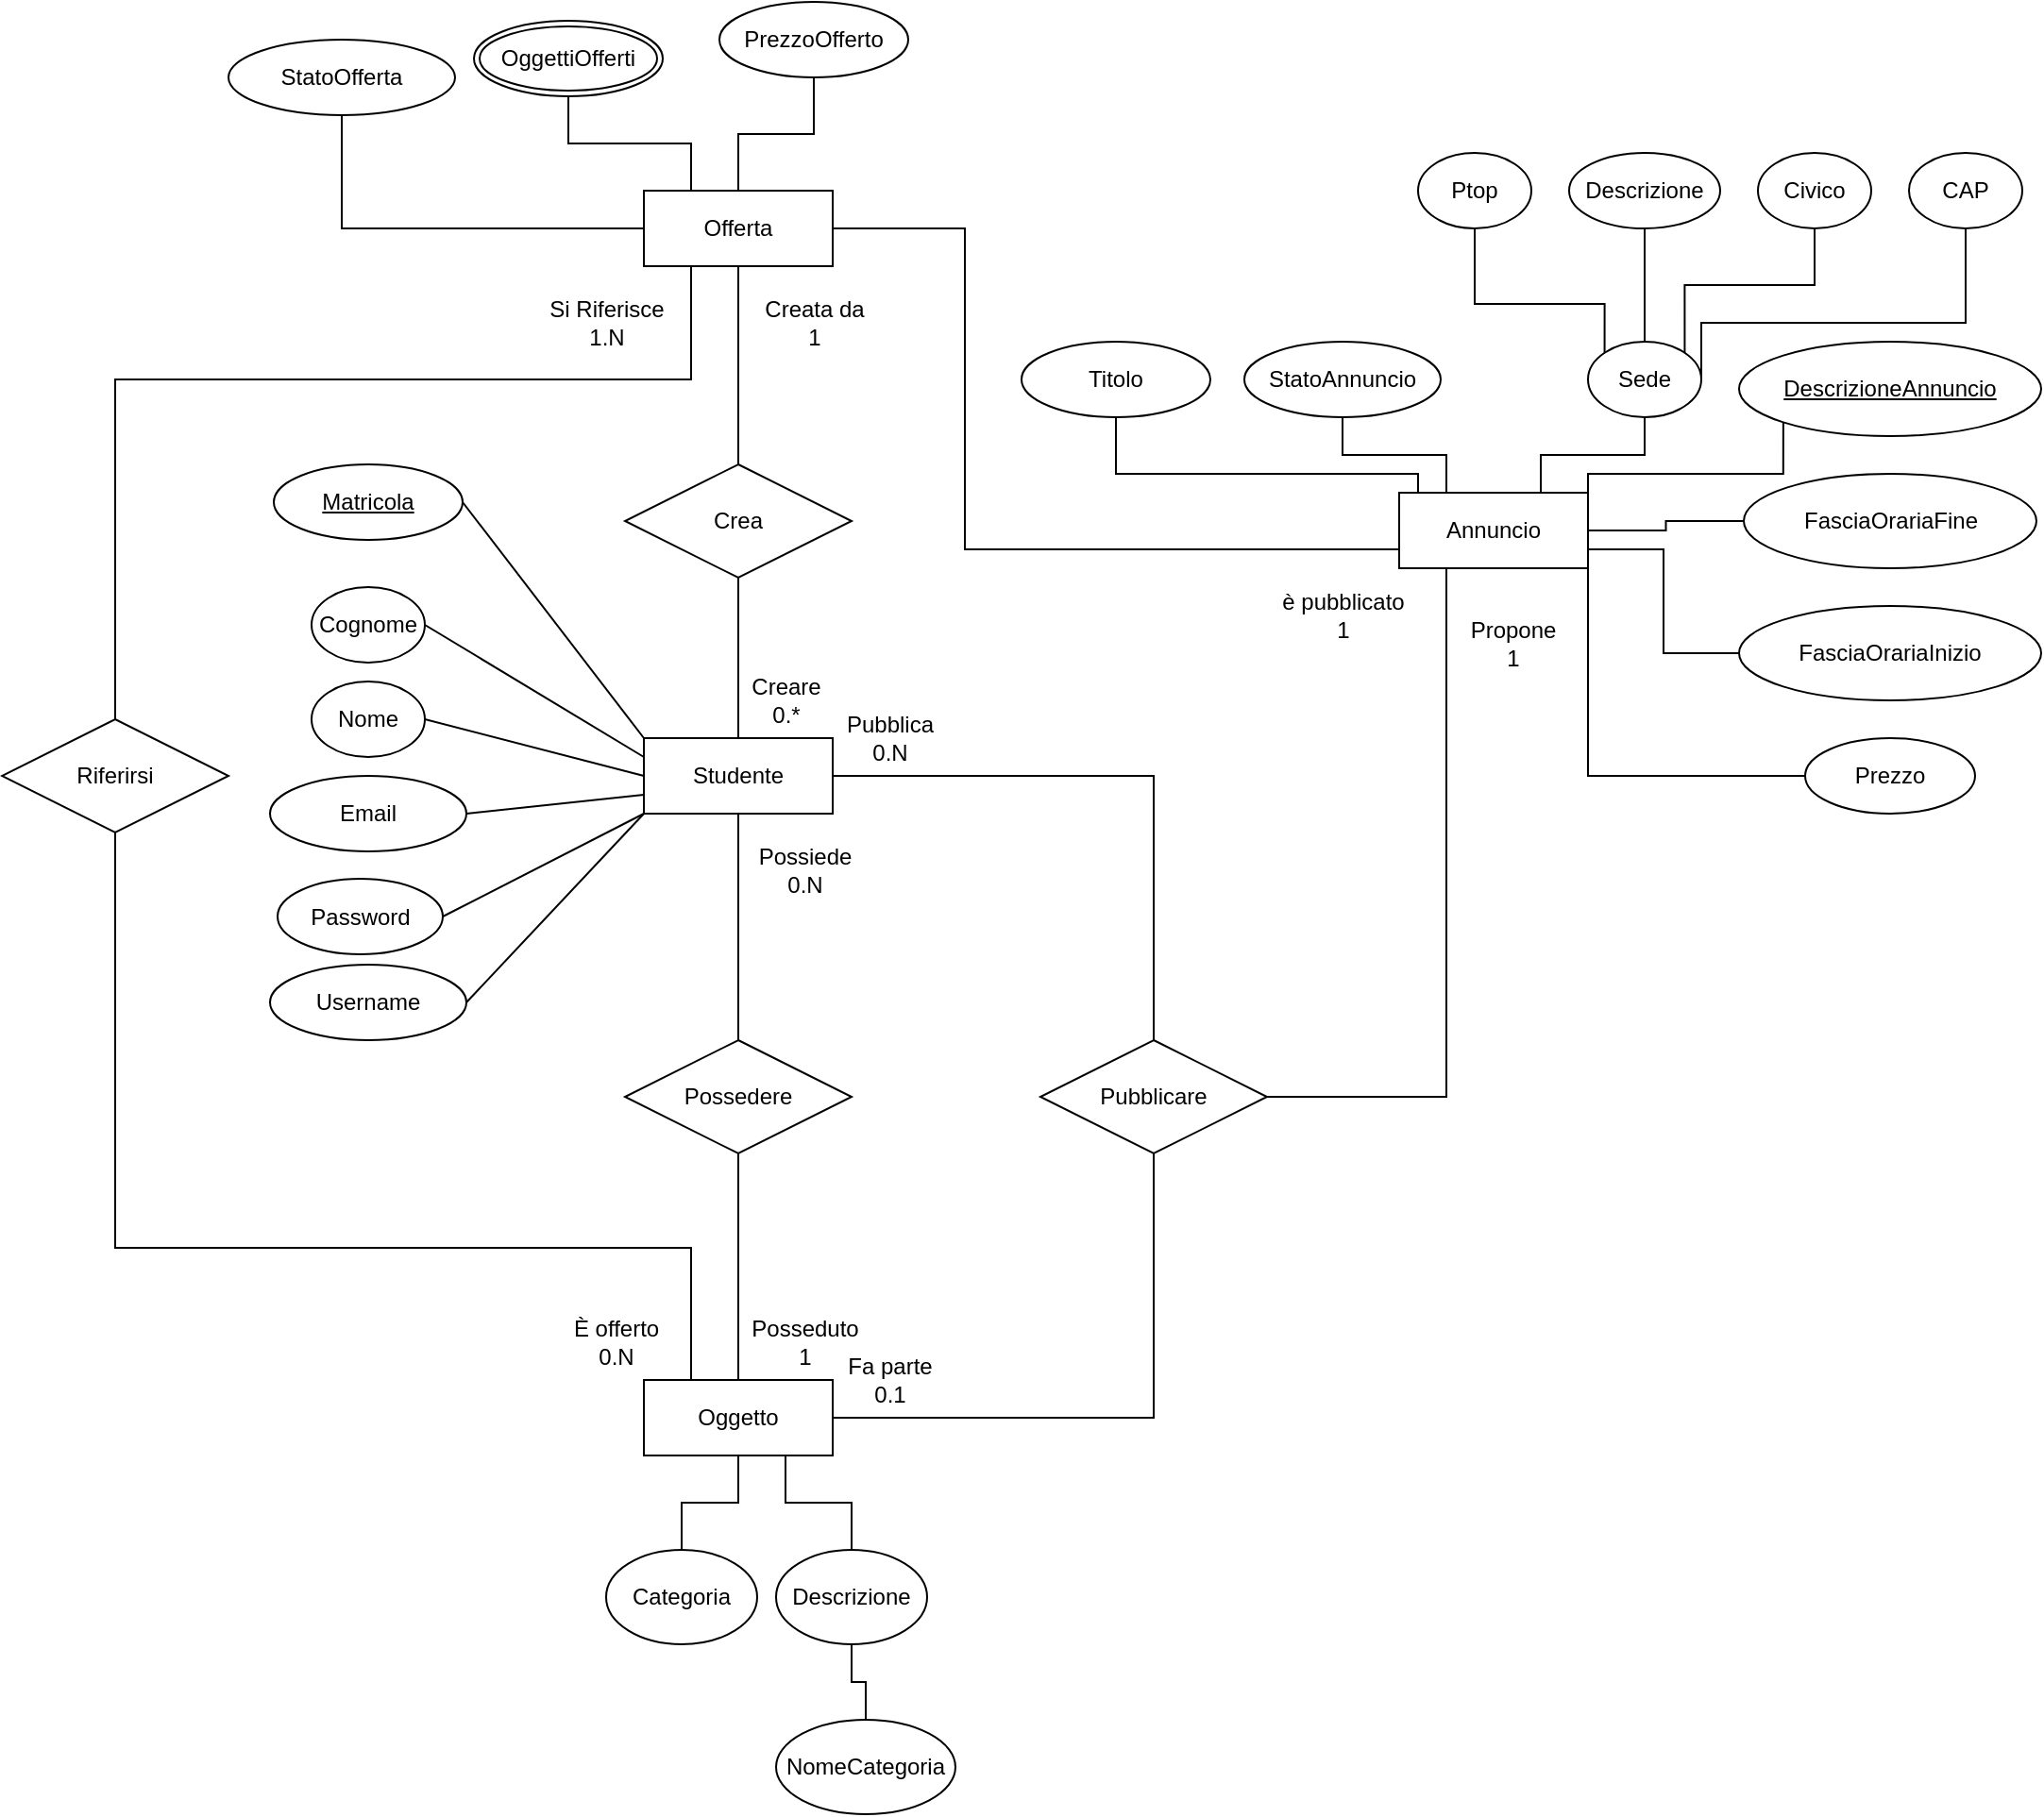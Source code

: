 <mxfile version="28.2.5">
  <diagram name="Pagina-1" id="c3YjRhcxrO6OeLWYxC6G">
    <mxGraphModel dx="1700" dy="434" grid="1" gridSize="10" guides="1" tooltips="1" connect="1" arrows="1" fold="1" page="1" pageScale="1" pageWidth="827" pageHeight="1169" math="0" shadow="0">
      <root>
        <mxCell id="0" />
        <mxCell id="1" parent="0" />
        <mxCell id="PnyB9ctyr1oSiVZDVNeJ-6" value="&lt;span style=&quot;text-align: left;&quot;&gt;Titolo&lt;/span&gt;" style="ellipse;whiteSpace=wrap;html=1;fontStyle=0" parent="1" vertex="1">
          <mxGeometry x="230" y="260" width="100" height="40" as="geometry" />
        </mxCell>
        <mxCell id="PnyB9ctyr1oSiVZDVNeJ-7" value="&lt;span style=&quot;text-align: left;&quot;&gt;FasciaOrariaFine&lt;/span&gt;" style="ellipse;whiteSpace=wrap;html=1;" parent="1" vertex="1">
          <mxGeometry x="612.5" y="330" width="155" height="50" as="geometry" />
        </mxCell>
        <mxCell id="PnyB9ctyr1oSiVZDVNeJ-112" style="edgeStyle=orthogonalEdgeStyle;rounded=0;orthogonalLoop=1;jettySize=auto;html=1;exitX=0;exitY=0;exitDx=0;exitDy=0;entryX=0.5;entryY=1;entryDx=0;entryDy=0;endArrow=none;startFill=0;" parent="1" source="PnyB9ctyr1oSiVZDVNeJ-8" target="PnyB9ctyr1oSiVZDVNeJ-108" edge="1">
          <mxGeometry relative="1" as="geometry">
            <Array as="points">
              <mxPoint x="539" y="240" />
              <mxPoint x="470" y="240" />
            </Array>
          </mxGeometry>
        </mxCell>
        <mxCell id="PnyB9ctyr1oSiVZDVNeJ-113" style="edgeStyle=orthogonalEdgeStyle;rounded=0;orthogonalLoop=1;jettySize=auto;html=1;exitX=0.5;exitY=0;exitDx=0;exitDy=0;endArrow=none;startFill=0;" parent="1" source="PnyB9ctyr1oSiVZDVNeJ-8" target="PnyB9ctyr1oSiVZDVNeJ-110" edge="1">
          <mxGeometry relative="1" as="geometry" />
        </mxCell>
        <mxCell id="PnyB9ctyr1oSiVZDVNeJ-114" style="edgeStyle=orthogonalEdgeStyle;rounded=0;orthogonalLoop=1;jettySize=auto;html=1;exitX=1;exitY=0;exitDx=0;exitDy=0;entryX=0.5;entryY=1;entryDx=0;entryDy=0;endArrow=none;startFill=0;" parent="1" source="PnyB9ctyr1oSiVZDVNeJ-8" target="PnyB9ctyr1oSiVZDVNeJ-109" edge="1">
          <mxGeometry relative="1" as="geometry">
            <Array as="points">
              <mxPoint x="581" y="230" />
              <mxPoint x="650" y="230" />
            </Array>
          </mxGeometry>
        </mxCell>
        <mxCell id="PnyB9ctyr1oSiVZDVNeJ-115" style="edgeStyle=orthogonalEdgeStyle;rounded=0;orthogonalLoop=1;jettySize=auto;html=1;exitX=1;exitY=0.5;exitDx=0;exitDy=0;entryX=0.5;entryY=1;entryDx=0;entryDy=0;endArrow=none;startFill=0;" parent="1" source="PnyB9ctyr1oSiVZDVNeJ-8" target="PnyB9ctyr1oSiVZDVNeJ-111" edge="1">
          <mxGeometry relative="1" as="geometry">
            <Array as="points">
              <mxPoint x="590" y="250" />
              <mxPoint x="730" y="250" />
            </Array>
          </mxGeometry>
        </mxCell>
        <mxCell id="PnyB9ctyr1oSiVZDVNeJ-8" value="&lt;span style=&quot;text-align: left;&quot;&gt;Sede&lt;/span&gt;" style="ellipse;whiteSpace=wrap;html=1;" parent="1" vertex="1">
          <mxGeometry x="530" y="260" width="60" height="40" as="geometry" />
        </mxCell>
        <mxCell id="PnyB9ctyr1oSiVZDVNeJ-9" value="&lt;span style=&quot;text-align: left;&quot;&gt;StatoAnnuncio&lt;/span&gt;" style="ellipse;whiteSpace=wrap;html=1;" parent="1" vertex="1">
          <mxGeometry x="348" y="260" width="104" height="40" as="geometry" />
        </mxCell>
        <mxCell id="PnyB9ctyr1oSiVZDVNeJ-10" value="&lt;span style=&quot;text-align: left;&quot;&gt;FasciaOrariaInizio&lt;/span&gt;" style="ellipse;whiteSpace=wrap;html=1;" parent="1" vertex="1">
          <mxGeometry x="610" y="400" width="160" height="50" as="geometry" />
        </mxCell>
        <mxCell id="PnyB9ctyr1oSiVZDVNeJ-11" value="&lt;span style=&quot;text-align: left;&quot;&gt;DescrizioneAnnuncio&lt;/span&gt;" style="ellipse;whiteSpace=wrap;html=1;fontStyle=4" parent="1" vertex="1">
          <mxGeometry x="610" y="260" width="160" height="50" as="geometry" />
        </mxCell>
        <mxCell id="PnyB9ctyr1oSiVZDVNeJ-25" style="edgeStyle=orthogonalEdgeStyle;rounded=0;orthogonalLoop=1;jettySize=auto;html=1;exitX=0.25;exitY=0;exitDx=0;exitDy=0;endArrow=none;startFill=0;" parent="1" source="PnyB9ctyr1oSiVZDVNeJ-18" target="PnyB9ctyr1oSiVZDVNeJ-9" edge="1">
          <mxGeometry relative="1" as="geometry" />
        </mxCell>
        <mxCell id="PnyB9ctyr1oSiVZDVNeJ-27" style="edgeStyle=orthogonalEdgeStyle;rounded=0;orthogonalLoop=1;jettySize=auto;html=1;exitX=0.75;exitY=0;exitDx=0;exitDy=0;endArrow=none;startFill=0;" parent="1" source="PnyB9ctyr1oSiVZDVNeJ-18" target="PnyB9ctyr1oSiVZDVNeJ-8" edge="1">
          <mxGeometry relative="1" as="geometry" />
        </mxCell>
        <mxCell id="PnyB9ctyr1oSiVZDVNeJ-28" style="edgeStyle=orthogonalEdgeStyle;rounded=0;orthogonalLoop=1;jettySize=auto;html=1;exitX=1;exitY=0;exitDx=0;exitDy=0;entryX=0;entryY=1;entryDx=0;entryDy=0;endArrow=none;startFill=0;" parent="1" source="PnyB9ctyr1oSiVZDVNeJ-18" target="PnyB9ctyr1oSiVZDVNeJ-11" edge="1">
          <mxGeometry relative="1" as="geometry">
            <Array as="points">
              <mxPoint x="530" y="330" />
              <mxPoint x="633" y="330" />
            </Array>
          </mxGeometry>
        </mxCell>
        <mxCell id="PnyB9ctyr1oSiVZDVNeJ-29" style="edgeStyle=orthogonalEdgeStyle;rounded=0;orthogonalLoop=1;jettySize=auto;html=1;exitX=1;exitY=0.5;exitDx=0;exitDy=0;entryX=0;entryY=0.5;entryDx=0;entryDy=0;endArrow=none;startFill=0;" parent="1" source="PnyB9ctyr1oSiVZDVNeJ-18" target="PnyB9ctyr1oSiVZDVNeJ-7" edge="1">
          <mxGeometry relative="1" as="geometry" />
        </mxCell>
        <mxCell id="PnyB9ctyr1oSiVZDVNeJ-30" style="edgeStyle=orthogonalEdgeStyle;rounded=0;orthogonalLoop=1;jettySize=auto;html=1;exitX=1;exitY=1;exitDx=0;exitDy=0;entryX=0;entryY=0.5;entryDx=0;entryDy=0;endArrow=none;startFill=0;" parent="1" source="PnyB9ctyr1oSiVZDVNeJ-18" target="PnyB9ctyr1oSiVZDVNeJ-10" edge="1">
          <mxGeometry relative="1" as="geometry">
            <Array as="points">
              <mxPoint x="570" y="370" />
              <mxPoint x="570" y="425" />
            </Array>
          </mxGeometry>
        </mxCell>
        <mxCell id="PnyB9ctyr1oSiVZDVNeJ-31" style="edgeStyle=orthogonalEdgeStyle;rounded=0;orthogonalLoop=1;jettySize=auto;html=1;exitX=0;exitY=0.5;exitDx=0;exitDy=0;entryX=0.5;entryY=1;entryDx=0;entryDy=0;endArrow=none;startFill=0;" parent="1" source="PnyB9ctyr1oSiVZDVNeJ-18" target="PnyB9ctyr1oSiVZDVNeJ-6" edge="1">
          <mxGeometry relative="1" as="geometry">
            <Array as="points">
              <mxPoint x="440" y="360" />
              <mxPoint x="440" y="330" />
              <mxPoint x="280" y="330" />
            </Array>
          </mxGeometry>
        </mxCell>
        <mxCell id="PnyB9ctyr1oSiVZDVNeJ-18" value="Annuncio" style="rounded=0;whiteSpace=wrap;html=1;" parent="1" vertex="1">
          <mxGeometry x="430" y="340" width="100" height="40" as="geometry" />
        </mxCell>
        <mxCell id="PnyB9ctyr1oSiVZDVNeJ-33" style="edgeStyle=orthogonalEdgeStyle;rounded=0;orthogonalLoop=1;jettySize=auto;html=1;exitX=0;exitY=0.5;exitDx=0;exitDy=0;entryX=1;entryY=1;entryDx=0;entryDy=0;endArrow=none;startFill=0;" parent="1" source="PnyB9ctyr1oSiVZDVNeJ-32" target="PnyB9ctyr1oSiVZDVNeJ-18" edge="1">
          <mxGeometry relative="1" as="geometry" />
        </mxCell>
        <mxCell id="PnyB9ctyr1oSiVZDVNeJ-32" value="&lt;span style=&quot;text-align: left;&quot;&gt;Prezzo&lt;/span&gt;" style="ellipse;whiteSpace=wrap;html=1;" parent="1" vertex="1">
          <mxGeometry x="645" y="470" width="90" height="40" as="geometry" />
        </mxCell>
        <mxCell id="PnyB9ctyr1oSiVZDVNeJ-103" style="rounded=0;orthogonalLoop=1;jettySize=auto;html=1;exitX=1;exitY=0.5;exitDx=0;exitDy=0;entryX=0;entryY=0.5;entryDx=0;entryDy=0;endArrow=none;startFill=0;" parent="1" source="PnyB9ctyr1oSiVZDVNeJ-37" target="PnyB9ctyr1oSiVZDVNeJ-54" edge="1">
          <mxGeometry relative="1" as="geometry" />
        </mxCell>
        <mxCell id="PnyB9ctyr1oSiVZDVNeJ-37" value="&lt;span style=&quot;text-align: left;&quot;&gt;Nome&lt;/span&gt;" style="ellipse;whiteSpace=wrap;html=1;" parent="1" vertex="1">
          <mxGeometry x="-146" y="440" width="60" height="40" as="geometry" />
        </mxCell>
        <mxCell id="PnyB9ctyr1oSiVZDVNeJ-105" style="rounded=0;orthogonalLoop=1;jettySize=auto;html=1;exitX=1;exitY=0.5;exitDx=0;exitDy=0;entryX=0;entryY=0;entryDx=0;entryDy=0;endArrow=none;startFill=0;" parent="1" source="PnyB9ctyr1oSiVZDVNeJ-38" target="PnyB9ctyr1oSiVZDVNeJ-54" edge="1">
          <mxGeometry relative="1" as="geometry" />
        </mxCell>
        <mxCell id="PnyB9ctyr1oSiVZDVNeJ-38" value="&lt;span style=&quot;text-align: left;&quot;&gt;Matricola&lt;/span&gt;" style="ellipse;whiteSpace=wrap;html=1;fontStyle=4" parent="1" vertex="1">
          <mxGeometry x="-166" y="325" width="100" height="40" as="geometry" />
        </mxCell>
        <mxCell id="PnyB9ctyr1oSiVZDVNeJ-102" style="rounded=0;orthogonalLoop=1;jettySize=auto;html=1;exitX=1;exitY=0.5;exitDx=0;exitDy=0;entryX=0;entryY=0.25;entryDx=0;entryDy=0;endArrow=none;startFill=0;" parent="1" source="PnyB9ctyr1oSiVZDVNeJ-40" target="PnyB9ctyr1oSiVZDVNeJ-54" edge="1">
          <mxGeometry relative="1" as="geometry" />
        </mxCell>
        <mxCell id="PnyB9ctyr1oSiVZDVNeJ-40" value="&lt;span style=&quot;text-align: left;&quot;&gt;Cognome&lt;/span&gt;" style="ellipse;whiteSpace=wrap;html=1;" parent="1" vertex="1">
          <mxGeometry x="-146" y="390" width="60" height="40" as="geometry" />
        </mxCell>
        <mxCell id="PnyB9ctyr1oSiVZDVNeJ-104" style="rounded=0;orthogonalLoop=1;jettySize=auto;html=1;exitX=1;exitY=0.5;exitDx=0;exitDy=0;entryX=0;entryY=0.75;entryDx=0;entryDy=0;endArrow=none;startFill=0;" parent="1" source="PnyB9ctyr1oSiVZDVNeJ-44" target="PnyB9ctyr1oSiVZDVNeJ-54" edge="1">
          <mxGeometry relative="1" as="geometry" />
        </mxCell>
        <mxCell id="PnyB9ctyr1oSiVZDVNeJ-44" value="&lt;span style=&quot;text-align: left;&quot;&gt;Email&lt;/span&gt;" style="ellipse;whiteSpace=wrap;html=1;fontStyle=0" parent="1" vertex="1">
          <mxGeometry x="-168" y="490" width="104" height="40" as="geometry" />
        </mxCell>
        <mxCell id="PnyB9ctyr1oSiVZDVNeJ-101" style="rounded=0;orthogonalLoop=1;jettySize=auto;html=1;exitX=1;exitY=0.5;exitDx=0;exitDy=0;entryX=0;entryY=1;entryDx=0;entryDy=0;endArrow=none;startFill=0;" parent="1" source="PnyB9ctyr1oSiVZDVNeJ-46" target="PnyB9ctyr1oSiVZDVNeJ-54" edge="1">
          <mxGeometry relative="1" as="geometry" />
        </mxCell>
        <mxCell id="PnyB9ctyr1oSiVZDVNeJ-46" value="&lt;span style=&quot;text-align: left;&quot;&gt;Password&lt;/span&gt;" style="ellipse;whiteSpace=wrap;html=1;" parent="1" vertex="1">
          <mxGeometry x="-164" y="544.5" width="87.5" height="40" as="geometry" />
        </mxCell>
        <mxCell id="PnyB9ctyr1oSiVZDVNeJ-122" style="edgeStyle=orthogonalEdgeStyle;rounded=0;orthogonalLoop=1;jettySize=auto;html=1;exitX=1;exitY=0.5;exitDx=0;exitDy=0;entryX=0.5;entryY=0;entryDx=0;entryDy=0;endArrow=none;endFill=0;" parent="1" source="PnyB9ctyr1oSiVZDVNeJ-54" target="PnyB9ctyr1oSiVZDVNeJ-119" edge="1">
          <mxGeometry relative="1" as="geometry" />
        </mxCell>
        <mxCell id="PnyB9ctyr1oSiVZDVNeJ-139" style="edgeStyle=orthogonalEdgeStyle;rounded=0;orthogonalLoop=1;jettySize=auto;html=1;exitX=0.5;exitY=0;exitDx=0;exitDy=0;endArrow=none;endFill=0;" parent="1" source="PnyB9ctyr1oSiVZDVNeJ-54" target="PnyB9ctyr1oSiVZDVNeJ-138" edge="1">
          <mxGeometry relative="1" as="geometry" />
        </mxCell>
        <mxCell id="VyfsgrLbIHburpJPT_yy-7" style="rounded=0;orthogonalLoop=1;jettySize=auto;html=1;exitX=0;exitY=1;exitDx=0;exitDy=0;entryX=1;entryY=0.5;entryDx=0;entryDy=0;endArrow=none;endFill=0;" edge="1" parent="1" source="PnyB9ctyr1oSiVZDVNeJ-54" target="VyfsgrLbIHburpJPT_yy-6">
          <mxGeometry relative="1" as="geometry" />
        </mxCell>
        <mxCell id="PnyB9ctyr1oSiVZDVNeJ-54" value="Studente" style="rounded=0;whiteSpace=wrap;html=1;" parent="1" vertex="1">
          <mxGeometry x="30" y="470" width="100" height="40" as="geometry" />
        </mxCell>
        <mxCell id="PnyB9ctyr1oSiVZDVNeJ-64" value="&lt;span style=&quot;text-align: left;&quot;&gt;Categoria&lt;/span&gt;" style="ellipse;whiteSpace=wrap;html=1;" parent="1" vertex="1">
          <mxGeometry x="10" y="900" width="80" height="50" as="geometry" />
        </mxCell>
        <mxCell id="VyfsgrLbIHburpJPT_yy-4" style="edgeStyle=orthogonalEdgeStyle;rounded=0;orthogonalLoop=1;jettySize=auto;html=1;exitX=0.5;exitY=1;exitDx=0;exitDy=0;endArrow=none;endFill=0;" edge="1" parent="1" source="PnyB9ctyr1oSiVZDVNeJ-66" target="VyfsgrLbIHburpJPT_yy-3">
          <mxGeometry relative="1" as="geometry" />
        </mxCell>
        <mxCell id="PnyB9ctyr1oSiVZDVNeJ-66" value="&lt;span style=&quot;text-align: left;&quot;&gt;Descrizione&lt;/span&gt;" style="ellipse;whiteSpace=wrap;html=1;" parent="1" vertex="1">
          <mxGeometry x="100" y="900" width="80" height="50" as="geometry" />
        </mxCell>
        <mxCell id="PnyB9ctyr1oSiVZDVNeJ-123" style="edgeStyle=orthogonalEdgeStyle;rounded=0;orthogonalLoop=1;jettySize=auto;html=1;exitX=1;exitY=0.5;exitDx=0;exitDy=0;endArrow=none;endFill=0;" parent="1" source="PnyB9ctyr1oSiVZDVNeJ-74" target="PnyB9ctyr1oSiVZDVNeJ-119" edge="1">
          <mxGeometry relative="1" as="geometry" />
        </mxCell>
        <mxCell id="PnyB9ctyr1oSiVZDVNeJ-126" style="edgeStyle=orthogonalEdgeStyle;rounded=0;orthogonalLoop=1;jettySize=auto;html=1;exitX=0.25;exitY=0;exitDx=0;exitDy=0;entryX=0.5;entryY=1;entryDx=0;entryDy=0;endArrow=none;startFill=0;" parent="1" source="PnyB9ctyr1oSiVZDVNeJ-74" target="PnyB9ctyr1oSiVZDVNeJ-125" edge="1">
          <mxGeometry relative="1" as="geometry">
            <Array as="points">
              <mxPoint x="55" y="740" />
              <mxPoint x="-250" y="740" />
            </Array>
          </mxGeometry>
        </mxCell>
        <mxCell id="PnyB9ctyr1oSiVZDVNeJ-134" style="edgeStyle=orthogonalEdgeStyle;rounded=0;orthogonalLoop=1;jettySize=auto;html=1;exitX=0.5;exitY=0;exitDx=0;exitDy=0;entryX=0.5;entryY=1;entryDx=0;entryDy=0;endArrow=none;startFill=0;" parent="1" source="PnyB9ctyr1oSiVZDVNeJ-74" target="PnyB9ctyr1oSiVZDVNeJ-133" edge="1">
          <mxGeometry relative="1" as="geometry" />
        </mxCell>
        <mxCell id="VyfsgrLbIHburpJPT_yy-1" style="edgeStyle=orthogonalEdgeStyle;rounded=0;orthogonalLoop=1;jettySize=auto;html=1;exitX=0.5;exitY=1;exitDx=0;exitDy=0;entryX=0.5;entryY=0;entryDx=0;entryDy=0;endArrow=none;endFill=0;" edge="1" parent="1" source="PnyB9ctyr1oSiVZDVNeJ-74" target="PnyB9ctyr1oSiVZDVNeJ-64">
          <mxGeometry relative="1" as="geometry" />
        </mxCell>
        <mxCell id="VyfsgrLbIHburpJPT_yy-2" style="edgeStyle=orthogonalEdgeStyle;rounded=0;orthogonalLoop=1;jettySize=auto;html=1;exitX=0.75;exitY=1;exitDx=0;exitDy=0;entryX=0.5;entryY=0;entryDx=0;entryDy=0;endArrow=none;endFill=0;" edge="1" parent="1" source="PnyB9ctyr1oSiVZDVNeJ-74" target="PnyB9ctyr1oSiVZDVNeJ-66">
          <mxGeometry relative="1" as="geometry" />
        </mxCell>
        <mxCell id="PnyB9ctyr1oSiVZDVNeJ-74" value="Oggetto" style="rounded=0;whiteSpace=wrap;html=1;" parent="1" vertex="1">
          <mxGeometry x="30" y="810" width="100" height="40" as="geometry" />
        </mxCell>
        <mxCell id="PnyB9ctyr1oSiVZDVNeJ-79" value="&lt;span style=&quot;text-align: left;&quot;&gt;PrezzoOfferto&lt;/span&gt;" style="ellipse;whiteSpace=wrap;html=1;" parent="1" vertex="1">
          <mxGeometry x="70" y="80" width="100" height="40" as="geometry" />
        </mxCell>
        <mxCell id="PnyB9ctyr1oSiVZDVNeJ-80" value="&lt;span style=&quot;text-align: left;&quot;&gt;StatoOfferta&lt;/span&gt;" style="ellipse;whiteSpace=wrap;html=1;" parent="1" vertex="1">
          <mxGeometry x="-190" y="100" width="120" height="40" as="geometry" />
        </mxCell>
        <mxCell id="PnyB9ctyr1oSiVZDVNeJ-83" style="edgeStyle=orthogonalEdgeStyle;rounded=0;orthogonalLoop=1;jettySize=auto;html=1;exitX=0.25;exitY=0;exitDx=0;exitDy=0;endArrow=none;startFill=0;entryX=0.5;entryY=1;entryDx=0;entryDy=0;" parent="1" source="PnyB9ctyr1oSiVZDVNeJ-87" target="PnyB9ctyr1oSiVZDVNeJ-88" edge="1">
          <mxGeometry relative="1" as="geometry">
            <mxPoint x="-8" y="140" as="targetPoint" />
          </mxGeometry>
        </mxCell>
        <mxCell id="PnyB9ctyr1oSiVZDVNeJ-84" style="edgeStyle=orthogonalEdgeStyle;rounded=0;orthogonalLoop=1;jettySize=auto;html=1;exitX=0.5;exitY=0;exitDx=0;exitDy=0;entryX=0.5;entryY=1;entryDx=0;entryDy=0;endArrow=none;startFill=0;" parent="1" source="PnyB9ctyr1oSiVZDVNeJ-87" target="PnyB9ctyr1oSiVZDVNeJ-79" edge="1">
          <mxGeometry relative="1" as="geometry" />
        </mxCell>
        <mxCell id="PnyB9ctyr1oSiVZDVNeJ-86" style="edgeStyle=orthogonalEdgeStyle;rounded=0;orthogonalLoop=1;jettySize=auto;html=1;exitX=0;exitY=0.5;exitDx=0;exitDy=0;entryX=0.5;entryY=1;entryDx=0;entryDy=0;endArrow=none;startFill=0;" parent="1" source="PnyB9ctyr1oSiVZDVNeJ-87" target="PnyB9ctyr1oSiVZDVNeJ-80" edge="1">
          <mxGeometry relative="1" as="geometry" />
        </mxCell>
        <mxCell id="PnyB9ctyr1oSiVZDVNeJ-116" style="edgeStyle=orthogonalEdgeStyle;rounded=0;orthogonalLoop=1;jettySize=auto;html=1;exitX=1;exitY=0.5;exitDx=0;exitDy=0;entryX=0;entryY=0.75;entryDx=0;entryDy=0;endArrow=none;startFill=0;" parent="1" source="PnyB9ctyr1oSiVZDVNeJ-87" target="PnyB9ctyr1oSiVZDVNeJ-18" edge="1">
          <mxGeometry relative="1" as="geometry">
            <Array as="points">
              <mxPoint x="200" y="200" />
              <mxPoint x="200" y="370" />
            </Array>
          </mxGeometry>
        </mxCell>
        <mxCell id="PnyB9ctyr1oSiVZDVNeJ-87" value="Offerta" style="rounded=0;whiteSpace=wrap;html=1;" parent="1" vertex="1">
          <mxGeometry x="30" y="180" width="100" height="40" as="geometry" />
        </mxCell>
        <mxCell id="PnyB9ctyr1oSiVZDVNeJ-88" value="&lt;span style=&quot;text-align: left;&quot;&gt;OggettiOfferti&lt;/span&gt;" style="ellipse;shape=doubleEllipse;margin=3;whiteSpace=wrap;html=1;align=center;" parent="1" vertex="1">
          <mxGeometry x="-60" y="90" width="100" height="40" as="geometry" />
        </mxCell>
        <mxCell id="PnyB9ctyr1oSiVZDVNeJ-108" value="&lt;span style=&quot;text-align: left;&quot;&gt;Ptop&lt;/span&gt;" style="ellipse;whiteSpace=wrap;html=1;" parent="1" vertex="1">
          <mxGeometry x="440" y="160" width="60" height="40" as="geometry" />
        </mxCell>
        <mxCell id="PnyB9ctyr1oSiVZDVNeJ-109" value="&lt;span style=&quot;text-align: left;&quot;&gt;Civico&lt;/span&gt;" style="ellipse;whiteSpace=wrap;html=1;" parent="1" vertex="1">
          <mxGeometry x="620" y="160" width="60" height="40" as="geometry" />
        </mxCell>
        <mxCell id="PnyB9ctyr1oSiVZDVNeJ-110" value="&lt;span style=&quot;text-align: left;&quot;&gt;Descrizione&lt;/span&gt;" style="ellipse;whiteSpace=wrap;html=1;" parent="1" vertex="1">
          <mxGeometry x="520" y="160" width="80" height="40" as="geometry" />
        </mxCell>
        <mxCell id="PnyB9ctyr1oSiVZDVNeJ-111" value="&lt;span style=&quot;text-align: left;&quot;&gt;CAP&lt;/span&gt;" style="ellipse;whiteSpace=wrap;html=1;" parent="1" vertex="1">
          <mxGeometry x="700" y="160" width="60" height="40" as="geometry" />
        </mxCell>
        <mxCell id="PnyB9ctyr1oSiVZDVNeJ-121" style="edgeStyle=orthogonalEdgeStyle;rounded=0;orthogonalLoop=1;jettySize=auto;html=1;exitX=1;exitY=0.5;exitDx=0;exitDy=0;entryX=0.25;entryY=1;entryDx=0;entryDy=0;endArrow=none;endFill=0;" parent="1" source="PnyB9ctyr1oSiVZDVNeJ-119" target="PnyB9ctyr1oSiVZDVNeJ-18" edge="1">
          <mxGeometry relative="1" as="geometry" />
        </mxCell>
        <mxCell id="PnyB9ctyr1oSiVZDVNeJ-119" value="Pubblicare" style="shape=rhombus;perimeter=rhombusPerimeter;whiteSpace=wrap;html=1;align=center;" parent="1" vertex="1">
          <mxGeometry x="240" y="630" width="120" height="60" as="geometry" />
        </mxCell>
        <mxCell id="PnyB9ctyr1oSiVZDVNeJ-127" style="edgeStyle=orthogonalEdgeStyle;rounded=0;orthogonalLoop=1;jettySize=auto;html=1;exitX=0.5;exitY=0;exitDx=0;exitDy=0;entryX=0.25;entryY=1;entryDx=0;entryDy=0;endArrow=none;startFill=0;" parent="1" source="PnyB9ctyr1oSiVZDVNeJ-125" target="PnyB9ctyr1oSiVZDVNeJ-87" edge="1">
          <mxGeometry relative="1" as="geometry">
            <Array as="points">
              <mxPoint x="-250" y="280" />
              <mxPoint x="55" y="280" />
            </Array>
          </mxGeometry>
        </mxCell>
        <mxCell id="PnyB9ctyr1oSiVZDVNeJ-125" value="Riferirsi" style="shape=rhombus;perimeter=rhombusPerimeter;whiteSpace=wrap;html=1;align=center;" parent="1" vertex="1">
          <mxGeometry x="-310" y="460" width="120" height="60" as="geometry" />
        </mxCell>
        <mxCell id="PnyB9ctyr1oSiVZDVNeJ-129" value="Propone&lt;div&gt;1&lt;/div&gt;" style="text;html=1;align=center;verticalAlign=middle;resizable=0;points=[];autosize=1;strokeColor=none;fillColor=none;" parent="1" vertex="1">
          <mxGeometry x="455" y="400" width="70" height="40" as="geometry" />
        </mxCell>
        <mxCell id="PnyB9ctyr1oSiVZDVNeJ-130" value="Fa parte&lt;div&gt;0.1&lt;/div&gt;" style="text;html=1;align=center;verticalAlign=middle;resizable=0;points=[];autosize=1;strokeColor=none;fillColor=none;" parent="1" vertex="1">
          <mxGeometry x="125" y="790" width="70" height="40" as="geometry" />
        </mxCell>
        <mxCell id="PnyB9ctyr1oSiVZDVNeJ-131" value="è pubblicato&lt;div&gt;1&lt;/div&gt;" style="text;html=1;align=center;verticalAlign=middle;resizable=0;points=[];autosize=1;strokeColor=none;fillColor=none;" parent="1" vertex="1">
          <mxGeometry x="355" y="385" width="90" height="40" as="geometry" />
        </mxCell>
        <mxCell id="PnyB9ctyr1oSiVZDVNeJ-132" value="Pubblica&lt;div&gt;0.N&lt;/div&gt;" style="text;html=1;align=center;verticalAlign=middle;resizable=0;points=[];autosize=1;strokeColor=none;fillColor=none;" parent="1" vertex="1">
          <mxGeometry x="125" y="450" width="70" height="40" as="geometry" />
        </mxCell>
        <mxCell id="PnyB9ctyr1oSiVZDVNeJ-135" style="edgeStyle=orthogonalEdgeStyle;rounded=0;orthogonalLoop=1;jettySize=auto;html=1;exitX=0.5;exitY=0;exitDx=0;exitDy=0;endArrow=none;startFill=0;" parent="1" source="PnyB9ctyr1oSiVZDVNeJ-133" target="PnyB9ctyr1oSiVZDVNeJ-54" edge="1">
          <mxGeometry relative="1" as="geometry" />
        </mxCell>
        <mxCell id="PnyB9ctyr1oSiVZDVNeJ-133" value="Possedere" style="shape=rhombus;perimeter=rhombusPerimeter;whiteSpace=wrap;html=1;align=center;" parent="1" vertex="1">
          <mxGeometry x="20" y="630" width="120" height="60" as="geometry" />
        </mxCell>
        <mxCell id="PnyB9ctyr1oSiVZDVNeJ-136" value="Posseduto&lt;div&gt;1&lt;/div&gt;" style="text;html=1;align=center;verticalAlign=middle;resizable=0;points=[];autosize=1;strokeColor=none;fillColor=none;" parent="1" vertex="1">
          <mxGeometry x="75" y="770" width="80" height="40" as="geometry" />
        </mxCell>
        <mxCell id="PnyB9ctyr1oSiVZDVNeJ-137" value="Possiede&lt;div&gt;0.N&lt;/div&gt;" style="text;html=1;align=center;verticalAlign=middle;resizable=0;points=[];autosize=1;strokeColor=none;fillColor=none;" parent="1" vertex="1">
          <mxGeometry x="80" y="520" width="70" height="40" as="geometry" />
        </mxCell>
        <mxCell id="PnyB9ctyr1oSiVZDVNeJ-140" style="edgeStyle=orthogonalEdgeStyle;rounded=0;orthogonalLoop=1;jettySize=auto;html=1;exitX=0.5;exitY=0;exitDx=0;exitDy=0;endArrow=none;endFill=0;" parent="1" source="PnyB9ctyr1oSiVZDVNeJ-138" target="PnyB9ctyr1oSiVZDVNeJ-87" edge="1">
          <mxGeometry relative="1" as="geometry" />
        </mxCell>
        <mxCell id="PnyB9ctyr1oSiVZDVNeJ-138" value="Crea" style="shape=rhombus;perimeter=rhombusPerimeter;whiteSpace=wrap;html=1;align=center;" parent="1" vertex="1">
          <mxGeometry x="20" y="325" width="120" height="60" as="geometry" />
        </mxCell>
        <mxCell id="PnyB9ctyr1oSiVZDVNeJ-141" value="Creata da&lt;div&gt;1&lt;/div&gt;" style="text;html=1;align=center;verticalAlign=middle;resizable=0;points=[];autosize=1;strokeColor=none;fillColor=none;" parent="1" vertex="1">
          <mxGeometry x="80" y="230" width="80" height="40" as="geometry" />
        </mxCell>
        <mxCell id="PnyB9ctyr1oSiVZDVNeJ-142" value="Creare&lt;div&gt;0.*&lt;/div&gt;" style="text;html=1;align=center;verticalAlign=middle;resizable=0;points=[];autosize=1;strokeColor=none;fillColor=none;" parent="1" vertex="1">
          <mxGeometry x="75" y="430" width="60" height="40" as="geometry" />
        </mxCell>
        <mxCell id="PnyB9ctyr1oSiVZDVNeJ-143" value="È offerto&lt;div&gt;0.N&lt;/div&gt;" style="text;html=1;align=center;verticalAlign=middle;resizable=0;points=[];autosize=1;strokeColor=none;fillColor=none;" parent="1" vertex="1">
          <mxGeometry x="-20" y="770" width="70" height="40" as="geometry" />
        </mxCell>
        <mxCell id="PnyB9ctyr1oSiVZDVNeJ-144" value="Si Riferisce&lt;div&gt;1.N&lt;/div&gt;" style="text;html=1;align=center;verticalAlign=middle;resizable=0;points=[];autosize=1;strokeColor=none;fillColor=none;" parent="1" vertex="1">
          <mxGeometry x="-30" y="230" width="80" height="40" as="geometry" />
        </mxCell>
        <mxCell id="VyfsgrLbIHburpJPT_yy-3" value="&lt;div&gt;NomeCategoria&lt;/div&gt;" style="ellipse;whiteSpace=wrap;html=1;" vertex="1" parent="1">
          <mxGeometry x="100" y="990" width="95" height="50" as="geometry" />
        </mxCell>
        <mxCell id="VyfsgrLbIHburpJPT_yy-6" value="Username" style="ellipse;whiteSpace=wrap;html=1;fontStyle=0" vertex="1" parent="1">
          <mxGeometry x="-168" y="590" width="104" height="40" as="geometry" />
        </mxCell>
      </root>
    </mxGraphModel>
  </diagram>
</mxfile>
